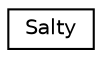 digraph "Graphical Class Hierarchy"
{
 // LATEX_PDF_SIZE
  edge [fontname="Helvetica",fontsize="10",labelfontname="Helvetica",labelfontsize="10"];
  node [fontname="Helvetica",fontsize="10",shape=record];
  rankdir="LR";
  Node0 [label="Salty",height=0.2,width=0.4,color="black", fillcolor="white", style="filled",URL="$classSalty.html",tooltip=" "];
}
